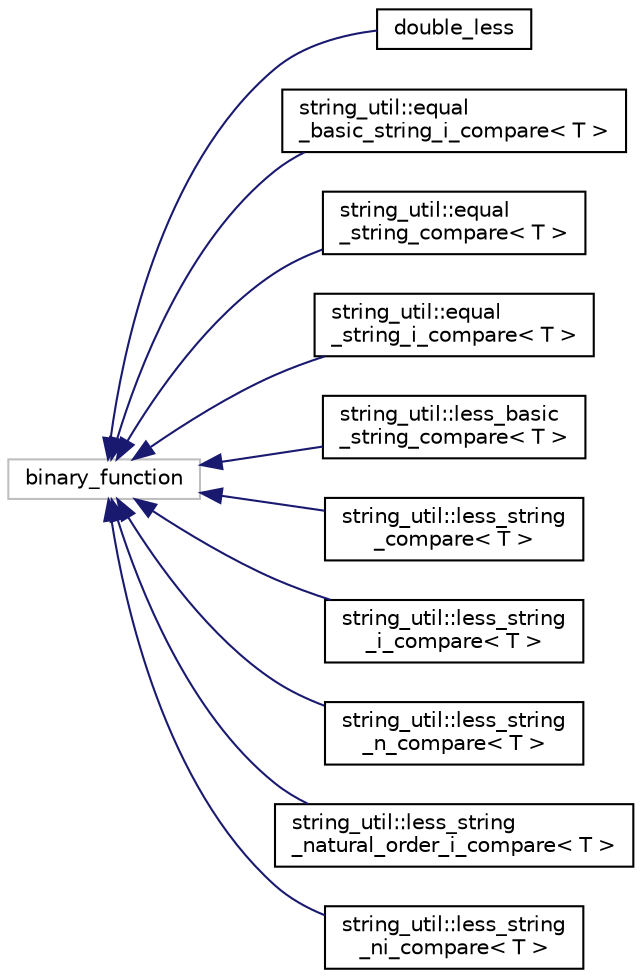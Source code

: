 digraph "Graphical Class Hierarchy"
{
  edge [fontname="Helvetica",fontsize="10",labelfontname="Helvetica",labelfontsize="10"];
  node [fontname="Helvetica",fontsize="10",shape=record];
  rankdir="LR";
  Node1 [label="binary_function",height=0.2,width=0.4,color="grey75", fillcolor="white", style="filled"];
  Node1 -> Node2 [dir="back",color="midnightblue",fontsize="10",style="solid",fontname="Helvetica"];
  Node2 [label="double_less",height=0.2,width=0.4,color="black", fillcolor="white", style="filled",URL="$classdouble__less.html",tooltip="\"less\" interface for double values. "];
  Node1 -> Node3 [dir="back",color="midnightblue",fontsize="10",style="solid",fontname="Helvetica"];
  Node3 [label="string_util::equal\l_basic_string_i_compare\< T \>",height=0.2,width=0.4,color="black", fillcolor="white", style="filled",URL="$classstring__util_1_1equal__basic__string__i__compare.html"];
  Node1 -> Node4 [dir="back",color="midnightblue",fontsize="10",style="solid",fontname="Helvetica"];
  Node4 [label="string_util::equal\l_string_compare\< T \>",height=0.2,width=0.4,color="black", fillcolor="white", style="filled",URL="$classstring__util_1_1equal__string__compare.html"];
  Node1 -> Node5 [dir="back",color="midnightblue",fontsize="10",style="solid",fontname="Helvetica"];
  Node5 [label="string_util::equal\l_string_i_compare\< T \>",height=0.2,width=0.4,color="black", fillcolor="white", style="filled",URL="$classstring__util_1_1equal__string__i__compare.html"];
  Node1 -> Node6 [dir="back",color="midnightblue",fontsize="10",style="solid",fontname="Helvetica"];
  Node6 [label="string_util::less_basic\l_string_compare\< T \>",height=0.2,width=0.4,color="black", fillcolor="white", style="filled",URL="$classstring__util_1_1less__basic__string__compare.html"];
  Node1 -> Node7 [dir="back",color="midnightblue",fontsize="10",style="solid",fontname="Helvetica"];
  Node7 [label="string_util::less_string\l_compare\< T \>",height=0.2,width=0.4,color="black", fillcolor="white", style="filled",URL="$classstring__util_1_1less__string__compare.html"];
  Node1 -> Node8 [dir="back",color="midnightblue",fontsize="10",style="solid",fontname="Helvetica"];
  Node8 [label="string_util::less_string\l_i_compare\< T \>",height=0.2,width=0.4,color="black", fillcolor="white", style="filled",URL="$classstring__util_1_1less__string__i__compare.html"];
  Node1 -> Node9 [dir="back",color="midnightblue",fontsize="10",style="solid",fontname="Helvetica"];
  Node9 [label="string_util::less_string\l_n_compare\< T \>",height=0.2,width=0.4,color="black", fillcolor="white", style="filled",URL="$classstring__util_1_1less__string__n__compare.html"];
  Node1 -> Node10 [dir="back",color="midnightblue",fontsize="10",style="solid",fontname="Helvetica"];
  Node10 [label="string_util::less_string\l_natural_order_i_compare\< T \>",height=0.2,width=0.4,color="black", fillcolor="white", style="filled",URL="$classstring__util_1_1less__string__natural__order__i__compare.html"];
  Node1 -> Node11 [dir="back",color="midnightblue",fontsize="10",style="solid",fontname="Helvetica"];
  Node11 [label="string_util::less_string\l_ni_compare\< T \>",height=0.2,width=0.4,color="black", fillcolor="white", style="filled",URL="$classstring__util_1_1less__string__ni__compare.html"];
}
